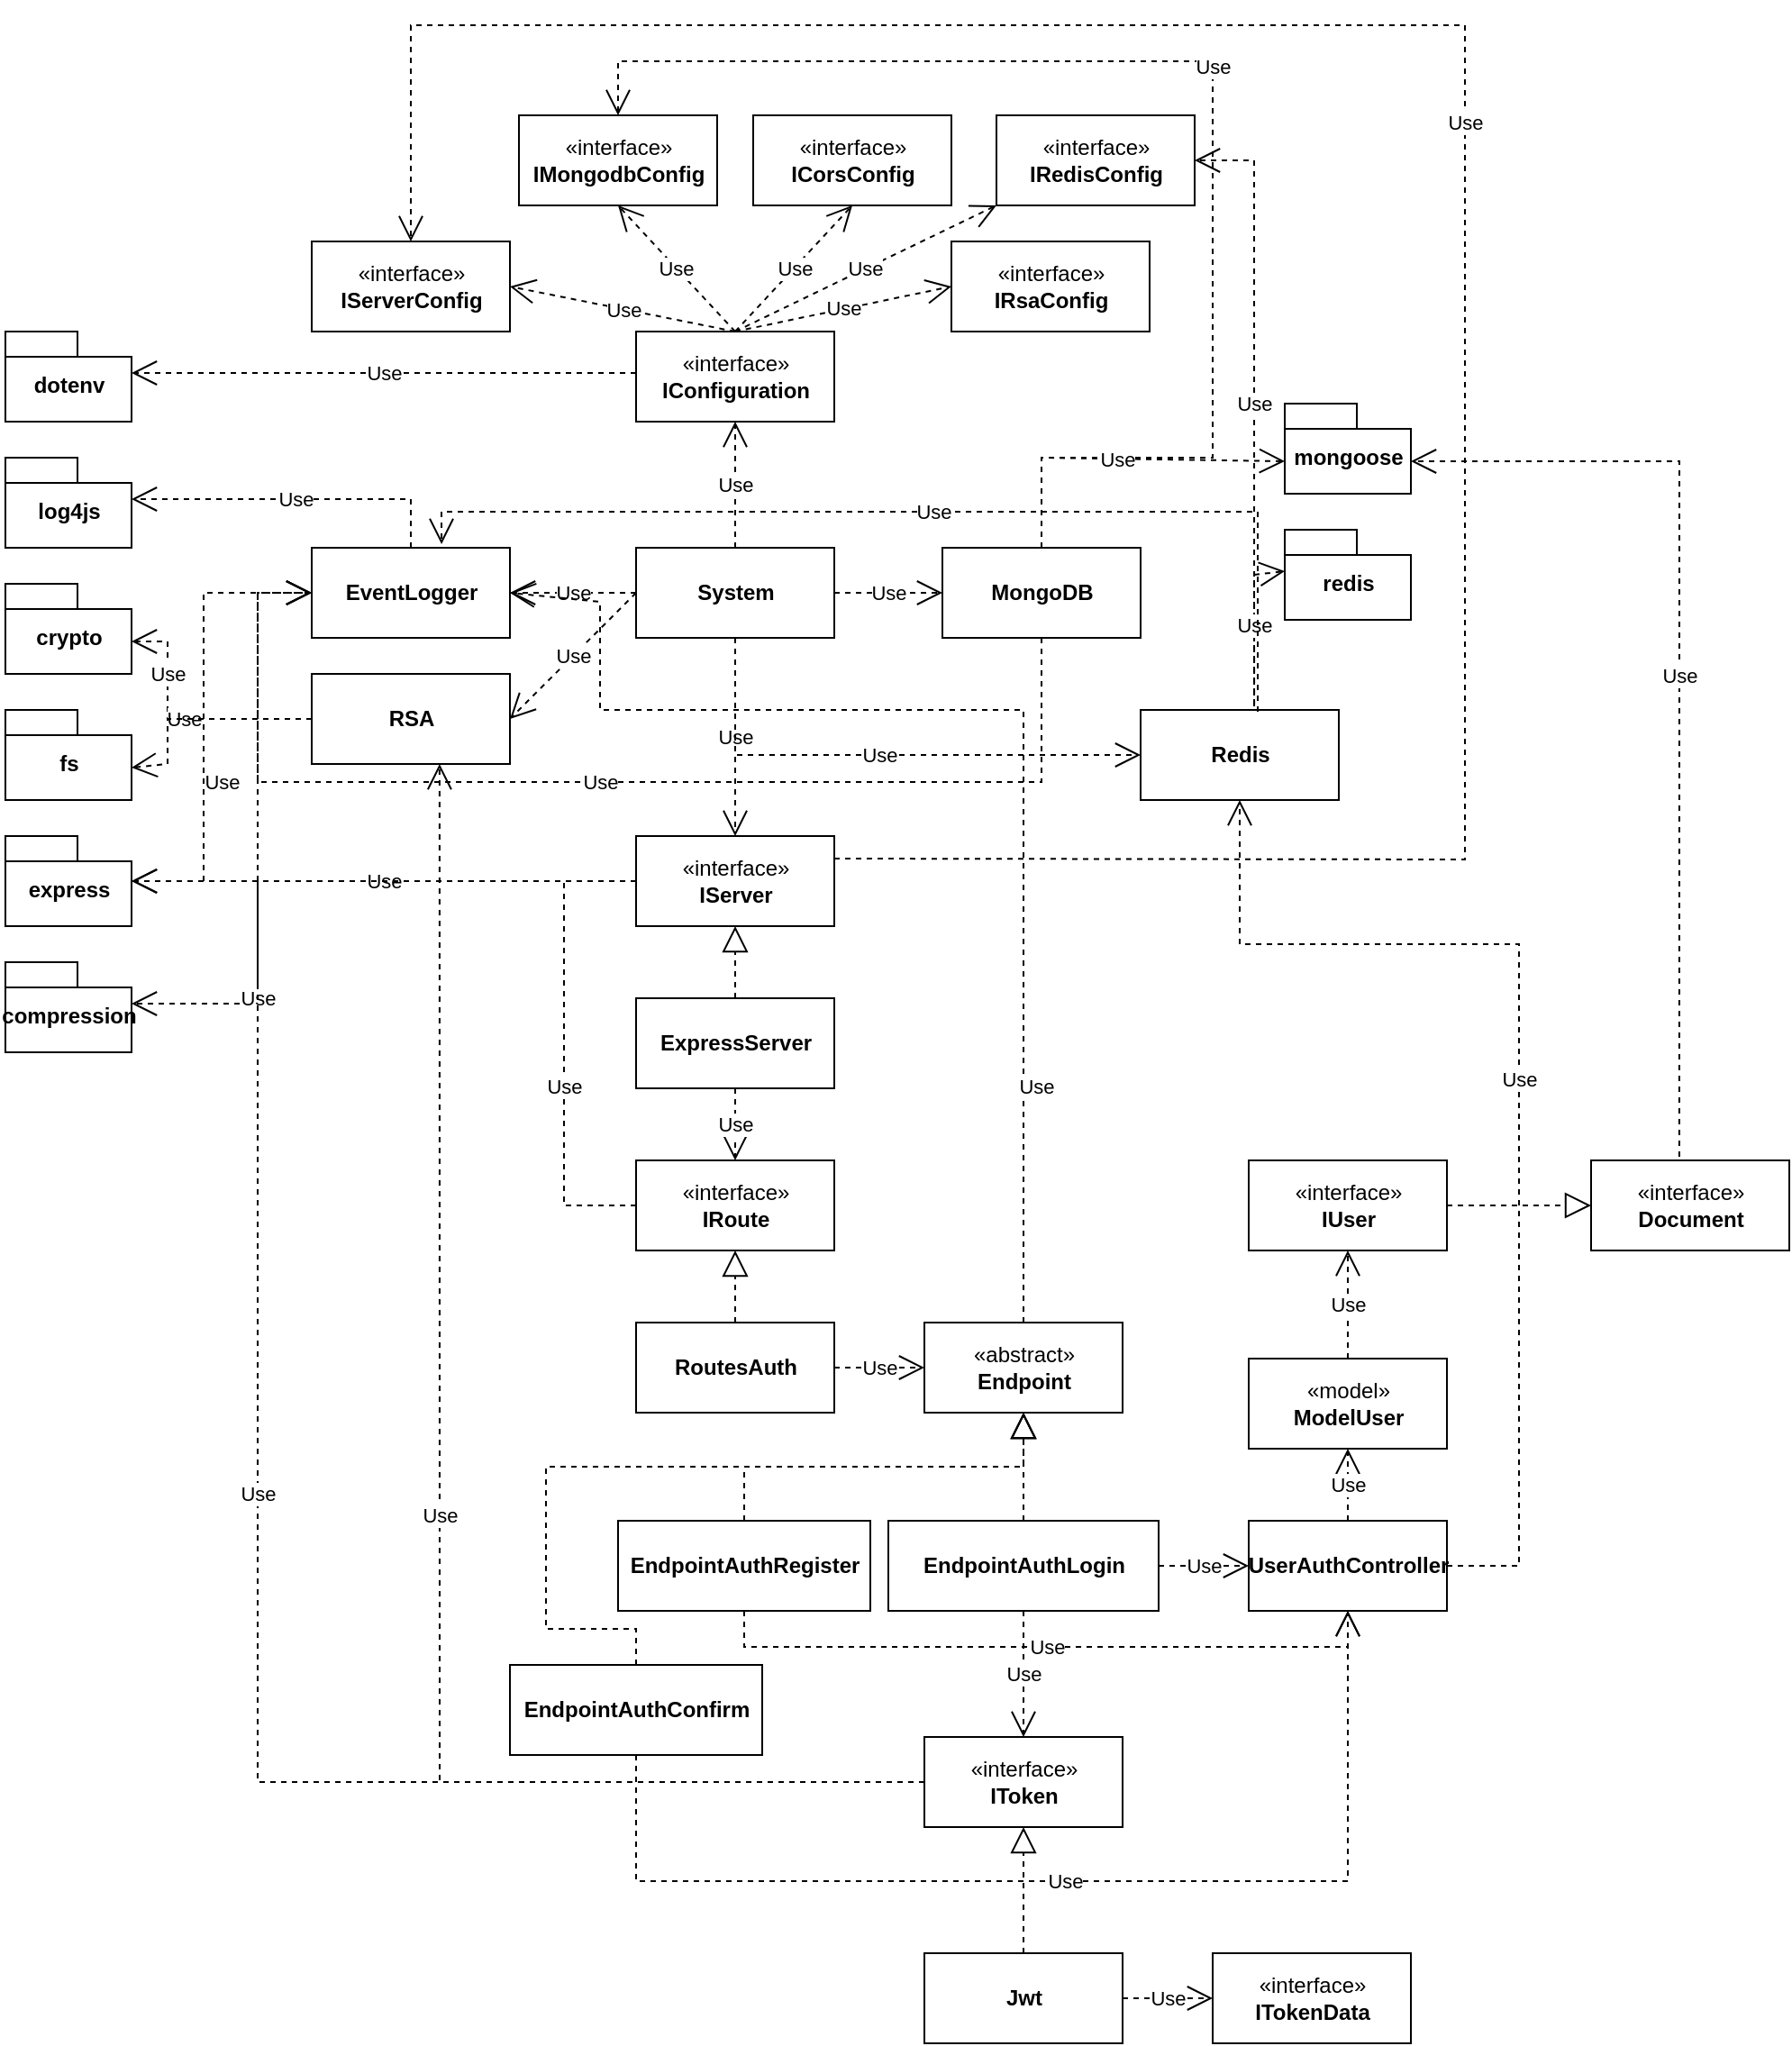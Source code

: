 <mxfile version="17.2.4" type="device"><diagram id="6Z5-7DVcIzeGbHoEJOS7" name="Seite-1"><mxGraphModel dx="1186" dy="773" grid="1" gridSize="10" guides="1" tooltips="1" connect="1" arrows="1" fold="1" page="1" pageScale="1" pageWidth="4681" pageHeight="3300" math="0" shadow="0"><root><mxCell id="0"/><mxCell id="1" parent="0"/><mxCell id="TeJl24mnxh_Jbmusd_PI-1" value="«interface»&lt;br&gt;&lt;b&gt;IConfiguration&lt;/b&gt;" style="html=1;" vertex="1" parent="1"><mxGeometry x="380" y="210" width="110" height="50" as="geometry"/></mxCell><mxCell id="TeJl24mnxh_Jbmusd_PI-2" value="«interface»&lt;br&gt;&lt;b&gt;IServerConfig&lt;/b&gt;" style="html=1;" vertex="1" parent="1"><mxGeometry x="200" y="160" width="110" height="50" as="geometry"/></mxCell><mxCell id="TeJl24mnxh_Jbmusd_PI-4" value="«interface»&lt;br&gt;&lt;b&gt;IMongodbConfig&lt;/b&gt;" style="html=1;" vertex="1" parent="1"><mxGeometry x="315" y="90" width="110" height="50" as="geometry"/></mxCell><mxCell id="TeJl24mnxh_Jbmusd_PI-5" value="«interface»&lt;br&gt;&lt;b&gt;ICorsConfig&lt;/b&gt;" style="html=1;" vertex="1" parent="1"><mxGeometry x="445" y="90" width="110" height="50" as="geometry"/></mxCell><mxCell id="TeJl24mnxh_Jbmusd_PI-6" value="«interface»&lt;br&gt;&lt;b&gt;IRsaConfig&lt;/b&gt;" style="html=1;" vertex="1" parent="1"><mxGeometry x="555" y="160" width="110" height="50" as="geometry"/></mxCell><mxCell id="TeJl24mnxh_Jbmusd_PI-7" value="System" style="html=1;fontStyle=1" vertex="1" parent="1"><mxGeometry x="380" y="330" width="110" height="50" as="geometry"/></mxCell><mxCell id="TeJl24mnxh_Jbmusd_PI-8" value="Use" style="endArrow=open;endSize=12;dashed=1;html=1;rounded=0;exitX=0.5;exitY=0;exitDx=0;exitDy=0;entryX=0.5;entryY=1;entryDx=0;entryDy=0;" edge="1" parent="1" source="TeJl24mnxh_Jbmusd_PI-7" target="TeJl24mnxh_Jbmusd_PI-1"><mxGeometry width="160" relative="1" as="geometry"><mxPoint x="434.5" y="320" as="sourcePoint"/><mxPoint x="434.5" y="270" as="targetPoint"/></mxGeometry></mxCell><mxCell id="TeJl24mnxh_Jbmusd_PI-9" value="Use" style="endArrow=open;endSize=12;dashed=1;html=1;rounded=0;exitX=0.5;exitY=0;exitDx=0;exitDy=0;entryX=1;entryY=0.5;entryDx=0;entryDy=0;" edge="1" parent="1" source="TeJl24mnxh_Jbmusd_PI-1" target="TeJl24mnxh_Jbmusd_PI-2"><mxGeometry width="160" relative="1" as="geometry"><mxPoint x="434.5" y="190" as="sourcePoint"/><mxPoint x="250" y="170" as="targetPoint"/></mxGeometry></mxCell><mxCell id="TeJl24mnxh_Jbmusd_PI-10" value="Use" style="endArrow=open;endSize=12;dashed=1;html=1;rounded=0;exitX=0.5;exitY=0;exitDx=0;exitDy=0;entryX=0;entryY=0.5;entryDx=0;entryDy=0;" edge="1" parent="1" source="TeJl24mnxh_Jbmusd_PI-1" target="TeJl24mnxh_Jbmusd_PI-6"><mxGeometry width="160" relative="1" as="geometry"><mxPoint x="434.5" y="190" as="sourcePoint"/><mxPoint x="434.5" y="140" as="targetPoint"/></mxGeometry></mxCell><mxCell id="TeJl24mnxh_Jbmusd_PI-11" value="Use" style="endArrow=open;endSize=12;dashed=1;html=1;rounded=0;exitX=0.5;exitY=0;exitDx=0;exitDy=0;entryX=0.5;entryY=1;entryDx=0;entryDy=0;" edge="1" parent="1" source="TeJl24mnxh_Jbmusd_PI-1" target="TeJl24mnxh_Jbmusd_PI-4"><mxGeometry width="160" relative="1" as="geometry"><mxPoint x="434.5" y="190" as="sourcePoint"/><mxPoint x="434.5" y="140" as="targetPoint"/></mxGeometry></mxCell><mxCell id="TeJl24mnxh_Jbmusd_PI-12" value="Use" style="endArrow=open;endSize=12;dashed=1;html=1;rounded=0;entryX=0.5;entryY=1;entryDx=0;entryDy=0;" edge="1" parent="1" target="TeJl24mnxh_Jbmusd_PI-5"><mxGeometry width="160" relative="1" as="geometry"><mxPoint x="435" y="210" as="sourcePoint"/><mxPoint x="470" y="160" as="targetPoint"/></mxGeometry></mxCell><mxCell id="TeJl24mnxh_Jbmusd_PI-13" value="EventLogger" style="html=1;fontStyle=1" vertex="1" parent="1"><mxGeometry x="200" y="330" width="110" height="50" as="geometry"/></mxCell><mxCell id="TeJl24mnxh_Jbmusd_PI-14" value="Use" style="endArrow=open;endSize=12;dashed=1;html=1;rounded=0;exitX=0;exitY=0.5;exitDx=0;exitDy=0;entryX=1;entryY=0.5;entryDx=0;entryDy=0;" edge="1" parent="1" source="TeJl24mnxh_Jbmusd_PI-7" target="TeJl24mnxh_Jbmusd_PI-13"><mxGeometry width="160" relative="1" as="geometry"><mxPoint x="365" y="354.5" as="sourcePoint"/><mxPoint x="320" y="355" as="targetPoint"/></mxGeometry></mxCell><mxCell id="TeJl24mnxh_Jbmusd_PI-15" value="&lt;b&gt;RSA&lt;/b&gt;" style="html=1;" vertex="1" parent="1"><mxGeometry x="200" y="400" width="110" height="50" as="geometry"/></mxCell><mxCell id="TeJl24mnxh_Jbmusd_PI-16" value="Use" style="endArrow=open;endSize=12;dashed=1;html=1;rounded=0;exitX=0;exitY=0.5;exitDx=0;exitDy=0;entryX=1;entryY=0.5;entryDx=0;entryDy=0;" edge="1" parent="1" source="TeJl24mnxh_Jbmusd_PI-7" target="TeJl24mnxh_Jbmusd_PI-15"><mxGeometry width="160" relative="1" as="geometry"><mxPoint x="390" y="424.5" as="sourcePoint"/><mxPoint x="330" y="425" as="targetPoint"/></mxGeometry></mxCell><mxCell id="TeJl24mnxh_Jbmusd_PI-18" value="MongoDB" style="html=1;fontStyle=1" vertex="1" parent="1"><mxGeometry x="550" y="330" width="110" height="50" as="geometry"/></mxCell><mxCell id="TeJl24mnxh_Jbmusd_PI-19" value="Use" style="endArrow=open;endSize=12;dashed=1;html=1;rounded=0;exitX=0.5;exitY=0;exitDx=0;exitDy=0;entryX=0.5;entryY=0;entryDx=0;entryDy=0;" edge="1" parent="1" source="TeJl24mnxh_Jbmusd_PI-18" target="TeJl24mnxh_Jbmusd_PI-4"><mxGeometry width="160" relative="1" as="geometry"><mxPoint x="604.5" y="300" as="sourcePoint"/><mxPoint x="600" y="70" as="targetPoint"/><Array as="points"><mxPoint x="605" y="280"/><mxPoint x="700" y="280"/><mxPoint x="700" y="60"/><mxPoint x="370" y="60"/></Array></mxGeometry></mxCell><mxCell id="TeJl24mnxh_Jbmusd_PI-20" value="Use" style="endArrow=open;endSize=12;dashed=1;html=1;rounded=0;entryX=0;entryY=0.5;entryDx=0;entryDy=0;exitX=1;exitY=0.5;exitDx=0;exitDy=0;" edge="1" parent="1" source="TeJl24mnxh_Jbmusd_PI-7" target="TeJl24mnxh_Jbmusd_PI-18"><mxGeometry width="160" relative="1" as="geometry"><mxPoint x="510" y="355" as="sourcePoint"/><mxPoint x="540" y="354.5" as="targetPoint"/></mxGeometry></mxCell><mxCell id="TeJl24mnxh_Jbmusd_PI-21" value="Use" style="endArrow=open;endSize=12;dashed=1;html=1;rounded=0;exitX=0.5;exitY=1;exitDx=0;exitDy=0;entryX=0;entryY=0.5;entryDx=0;entryDy=0;" edge="1" parent="1" source="TeJl24mnxh_Jbmusd_PI-18" target="TeJl24mnxh_Jbmusd_PI-13"><mxGeometry width="160" relative="1" as="geometry"><mxPoint x="604.5" y="395" as="sourcePoint"/><mxPoint x="140" y="360" as="targetPoint"/><Array as="points"><mxPoint x="605" y="460"/><mxPoint x="170" y="460"/><mxPoint x="170" y="355"/></Array></mxGeometry></mxCell><mxCell id="TeJl24mnxh_Jbmusd_PI-22" value="«interface»&lt;br&gt;&lt;b&gt;IServer&lt;/b&gt;" style="html=1;" vertex="1" parent="1"><mxGeometry x="380" y="490" width="110" height="50" as="geometry"/></mxCell><mxCell id="TeJl24mnxh_Jbmusd_PI-23" value="Use" style="endArrow=open;endSize=12;dashed=1;html=1;rounded=0;entryX=0.5;entryY=0;entryDx=0;entryDy=0;exitX=0.5;exitY=1;exitDx=0;exitDy=0;" edge="1" parent="1" source="TeJl24mnxh_Jbmusd_PI-7" target="TeJl24mnxh_Jbmusd_PI-22"><mxGeometry width="160" relative="1" as="geometry"><mxPoint x="434.5" y="400" as="sourcePoint"/><mxPoint x="434.5" y="450" as="targetPoint"/></mxGeometry></mxCell><mxCell id="TeJl24mnxh_Jbmusd_PI-24" value="ExpressServer" style="html=1;fontStyle=1" vertex="1" parent="1"><mxGeometry x="380" y="580" width="110" height="50" as="geometry"/></mxCell><mxCell id="TeJl24mnxh_Jbmusd_PI-25" value="" style="endArrow=block;dashed=1;endFill=0;endSize=12;html=1;rounded=0;exitX=0.5;exitY=0;exitDx=0;exitDy=0;entryX=0.5;entryY=1;entryDx=0;entryDy=0;" edge="1" parent="1" source="TeJl24mnxh_Jbmusd_PI-24" target="TeJl24mnxh_Jbmusd_PI-22"><mxGeometry width="160" relative="1" as="geometry"><mxPoint x="435" y="570" as="sourcePoint"/><mxPoint x="435" y="550" as="targetPoint"/></mxGeometry></mxCell><mxCell id="TeJl24mnxh_Jbmusd_PI-26" value="Use" style="endArrow=open;endSize=12;dashed=1;html=1;rounded=0;exitX=0;exitY=0.5;exitDx=0;exitDy=0;entryX=0;entryY=0.5;entryDx=0;entryDy=0;" edge="1" parent="1" source="TeJl24mnxh_Jbmusd_PI-22" target="TeJl24mnxh_Jbmusd_PI-13"><mxGeometry x="0.283" y="-10" width="160" relative="1" as="geometry"><mxPoint x="350" y="514.5" as="sourcePoint"/><mxPoint x="130" y="360" as="targetPoint"/><Array as="points"><mxPoint x="140" y="515"/><mxPoint x="140" y="355"/></Array><mxPoint as="offset"/></mxGeometry></mxCell><mxCell id="TeJl24mnxh_Jbmusd_PI-27" value="express" style="shape=folder;fontStyle=1;spacingTop=10;tabWidth=40;tabHeight=14;tabPosition=left;html=1;" vertex="1" parent="1"><mxGeometry x="30" y="490" width="70" height="50" as="geometry"/></mxCell><mxCell id="TeJl24mnxh_Jbmusd_PI-28" value="Use" style="endArrow=open;endSize=12;dashed=1;html=1;rounded=0;exitX=0;exitY=0.5;exitDx=0;exitDy=0;" edge="1" parent="1" source="TeJl24mnxh_Jbmusd_PI-22"><mxGeometry width="160" relative="1" as="geometry"><mxPoint x="320" y="514.5" as="sourcePoint"/><mxPoint x="100" y="515" as="targetPoint"/></mxGeometry></mxCell><mxCell id="TeJl24mnxh_Jbmusd_PI-29" value="log4js" style="shape=folder;fontStyle=1;spacingTop=10;tabWidth=40;tabHeight=14;tabPosition=left;html=1;" vertex="1" parent="1"><mxGeometry x="30" y="280" width="70" height="50" as="geometry"/></mxCell><mxCell id="TeJl24mnxh_Jbmusd_PI-30" value="Use" style="endArrow=open;endSize=12;dashed=1;html=1;rounded=0;entryX=0;entryY=0;entryDx=70;entryDy=23;entryPerimeter=0;exitX=0.5;exitY=0;exitDx=0;exitDy=0;" edge="1" parent="1" source="TeJl24mnxh_Jbmusd_PI-13" target="TeJl24mnxh_Jbmusd_PI-29"><mxGeometry width="160" relative="1" as="geometry"><mxPoint x="280" y="304.5" as="sourcePoint"/><mxPoint x="120" y="304.5" as="targetPoint"/><Array as="points"><mxPoint x="255" y="303"/></Array></mxGeometry></mxCell><mxCell id="TeJl24mnxh_Jbmusd_PI-31" value="mongoose" style="shape=folder;fontStyle=1;spacingTop=10;tabWidth=40;tabHeight=14;tabPosition=left;html=1;" vertex="1" parent="1"><mxGeometry x="740" y="250" width="70" height="50" as="geometry"/></mxCell><mxCell id="TeJl24mnxh_Jbmusd_PI-32" value="Use" style="endArrow=open;endSize=12;dashed=1;html=1;rounded=0;entryX=0;entryY=0;entryDx=0;entryDy=32;entryPerimeter=0;exitX=0.5;exitY=0;exitDx=0;exitDy=0;" edge="1" parent="1" source="TeJl24mnxh_Jbmusd_PI-18" target="TeJl24mnxh_Jbmusd_PI-31"><mxGeometry width="160" relative="1" as="geometry"><mxPoint x="570" y="280" as="sourcePoint"/><mxPoint x="720" y="280" as="targetPoint"/><Array as="points"><mxPoint x="605" y="280"/></Array></mxGeometry></mxCell><mxCell id="TeJl24mnxh_Jbmusd_PI-33" value="crypto" style="shape=folder;fontStyle=1;spacingTop=10;tabWidth=40;tabHeight=14;tabPosition=left;html=1;" vertex="1" parent="1"><mxGeometry x="30" y="350" width="70" height="50" as="geometry"/></mxCell><mxCell id="TeJl24mnxh_Jbmusd_PI-34" value="fs" style="shape=folder;fontStyle=1;spacingTop=10;tabWidth=40;tabHeight=14;tabPosition=left;html=1;" vertex="1" parent="1"><mxGeometry x="30" y="420" width="70" height="50" as="geometry"/></mxCell><mxCell id="TeJl24mnxh_Jbmusd_PI-35" value="Use" style="endArrow=open;endSize=12;dashed=1;html=1;rounded=0;exitX=0;exitY=0.5;exitDx=0;exitDy=0;entryX=0;entryY=0;entryDx=70;entryDy=32;entryPerimeter=0;" edge="1" parent="1" source="TeJl24mnxh_Jbmusd_PI-15" target="TeJl24mnxh_Jbmusd_PI-33"><mxGeometry width="160" relative="1" as="geometry"><mxPoint x="180" y="430" as="sourcePoint"/><mxPoint x="40" y="424.5" as="targetPoint"/><Array as="points"><mxPoint x="120" y="425"/><mxPoint x="120" y="382"/></Array></mxGeometry></mxCell><mxCell id="TeJl24mnxh_Jbmusd_PI-36" value="Use" style="endArrow=open;endSize=12;dashed=1;html=1;rounded=0;entryX=0;entryY=0;entryDx=70;entryDy=32;entryPerimeter=0;exitX=0;exitY=0.5;exitDx=0;exitDy=0;" edge="1" parent="1" source="TeJl24mnxh_Jbmusd_PI-15" target="TeJl24mnxh_Jbmusd_PI-34"><mxGeometry x="0.279" y="-25" width="160" relative="1" as="geometry"><mxPoint x="190" y="425" as="sourcePoint"/><mxPoint x="40" y="424.5" as="targetPoint"/><Array as="points"><mxPoint x="120" y="425"/><mxPoint x="120" y="450"/></Array><mxPoint x="25" y="-25" as="offset"/></mxGeometry></mxCell><mxCell id="TeJl24mnxh_Jbmusd_PI-37" value="dotenv" style="shape=folder;fontStyle=1;spacingTop=10;tabWidth=40;tabHeight=14;tabPosition=left;html=1;" vertex="1" parent="1"><mxGeometry x="30" y="210" width="70" height="50" as="geometry"/></mxCell><mxCell id="TeJl24mnxh_Jbmusd_PI-38" value="Use" style="endArrow=open;endSize=12;dashed=1;html=1;rounded=0;entryX=0;entryY=0;entryDx=70;entryDy=23;entryPerimeter=0;" edge="1" parent="1" target="TeJl24mnxh_Jbmusd_PI-37"><mxGeometry width="160" relative="1" as="geometry"><mxPoint x="380" y="233" as="sourcePoint"/><mxPoint x="175" y="234.5" as="targetPoint"/></mxGeometry></mxCell><mxCell id="TeJl24mnxh_Jbmusd_PI-39" value="compression" style="shape=folder;fontStyle=1;spacingTop=10;tabWidth=40;tabHeight=14;tabPosition=left;html=1;" vertex="1" parent="1"><mxGeometry x="30" y="560" width="70" height="50" as="geometry"/></mxCell><mxCell id="TeJl24mnxh_Jbmusd_PI-40" value="Use" style="endArrow=open;endSize=12;dashed=1;html=1;rounded=0;exitX=0;exitY=0.5;exitDx=0;exitDy=0;entryX=0;entryY=0;entryDx=70;entryDy=23;entryPerimeter=0;" edge="1" parent="1" source="TeJl24mnxh_Jbmusd_PI-22" target="TeJl24mnxh_Jbmusd_PI-39"><mxGeometry x="0.581" width="160" relative="1" as="geometry"><mxPoint x="390" y="525" as="sourcePoint"/><mxPoint x="110" y="525" as="targetPoint"/><Array as="points"><mxPoint x="170" y="515"/><mxPoint x="170" y="583"/></Array><mxPoint as="offset"/></mxGeometry></mxCell><mxCell id="TeJl24mnxh_Jbmusd_PI-41" value="«interface»&lt;br&gt;&lt;b&gt;IRoute&lt;/b&gt;" style="html=1;" vertex="1" parent="1"><mxGeometry x="380" y="670" width="110" height="50" as="geometry"/></mxCell><mxCell id="TeJl24mnxh_Jbmusd_PI-42" value="&lt;b&gt;RoutesAuth&lt;/b&gt;" style="html=1;" vertex="1" parent="1"><mxGeometry x="380" y="760" width="110" height="50" as="geometry"/></mxCell><mxCell id="TeJl24mnxh_Jbmusd_PI-43" value="Use" style="endArrow=open;endSize=12;dashed=1;html=1;rounded=0;entryX=0.5;entryY=0;entryDx=0;entryDy=0;exitX=0.5;exitY=1;exitDx=0;exitDy=0;" edge="1" parent="1" source="TeJl24mnxh_Jbmusd_PI-24" target="TeJl24mnxh_Jbmusd_PI-41"><mxGeometry width="160" relative="1" as="geometry"><mxPoint x="434.5" y="630" as="sourcePoint"/><mxPoint x="435" y="660" as="targetPoint"/></mxGeometry></mxCell><mxCell id="TeJl24mnxh_Jbmusd_PI-44" value="" style="endArrow=block;dashed=1;endFill=0;endSize=12;html=1;rounded=0;exitX=0.5;exitY=0;exitDx=0;exitDy=0;entryX=0.5;entryY=1;entryDx=0;entryDy=0;" edge="1" parent="1" source="TeJl24mnxh_Jbmusd_PI-42" target="TeJl24mnxh_Jbmusd_PI-41"><mxGeometry width="160" relative="1" as="geometry"><mxPoint x="434.5" y="750" as="sourcePoint"/><mxPoint x="435" y="730" as="targetPoint"/></mxGeometry></mxCell><mxCell id="TeJl24mnxh_Jbmusd_PI-45" value="Use" style="endArrow=open;endSize=12;dashed=1;html=1;rounded=0;exitX=0;exitY=0.5;exitDx=0;exitDy=0;" edge="1" parent="1" source="TeJl24mnxh_Jbmusd_PI-41"><mxGeometry x="-0.54" width="160" relative="1" as="geometry"><mxPoint x="350" y="604.5" as="sourcePoint"/><mxPoint x="100" y="515" as="targetPoint"/><Array as="points"><mxPoint x="340" y="695"/><mxPoint x="340" y="515"/></Array><mxPoint as="offset"/></mxGeometry></mxCell><mxCell id="TeJl24mnxh_Jbmusd_PI-46" value="Use" style="endArrow=open;endSize=12;dashed=1;html=1;rounded=0;exitX=1;exitY=0.25;exitDx=0;exitDy=0;entryX=0.5;entryY=0;entryDx=0;entryDy=0;" edge="1" parent="1" source="TeJl24mnxh_Jbmusd_PI-22" target="TeJl24mnxh_Jbmusd_PI-2"><mxGeometry width="160" relative="1" as="geometry"><mxPoint x="500" y="510" as="sourcePoint"/><mxPoint x="590" y="40" as="targetPoint"/><Array as="points"><mxPoint x="840" y="503"/><mxPoint x="840" y="40"/><mxPoint x="255" y="40"/></Array></mxGeometry></mxCell><mxCell id="TeJl24mnxh_Jbmusd_PI-47" value="«abstract»&lt;br&gt;&lt;b&gt;Endpoint&lt;/b&gt;" style="html=1;" vertex="1" parent="1"><mxGeometry x="540" y="760" width="110" height="50" as="geometry"/></mxCell><mxCell id="TeJl24mnxh_Jbmusd_PI-48" value="EndpointAuthLogin" style="html=1;fontStyle=1" vertex="1" parent="1"><mxGeometry x="520" y="870" width="150" height="50" as="geometry"/></mxCell><mxCell id="TeJl24mnxh_Jbmusd_PI-49" value="Use" style="endArrow=open;endSize=12;dashed=1;html=1;rounded=0;exitX=1;exitY=0.5;exitDx=0;exitDy=0;entryX=0;entryY=0.5;entryDx=0;entryDy=0;" edge="1" parent="1" source="TeJl24mnxh_Jbmusd_PI-42" target="TeJl24mnxh_Jbmusd_PI-47"><mxGeometry width="160" relative="1" as="geometry"><mxPoint x="500" y="784.5" as="sourcePoint"/><mxPoint x="530" y="785" as="targetPoint"/></mxGeometry></mxCell><mxCell id="TeJl24mnxh_Jbmusd_PI-50" value="" style="endArrow=block;dashed=1;endFill=0;endSize=12;html=1;rounded=0;exitX=0.5;exitY=0;exitDx=0;exitDy=0;entryX=0.5;entryY=1;entryDx=0;entryDy=0;" edge="1" parent="1" source="TeJl24mnxh_Jbmusd_PI-48" target="TeJl24mnxh_Jbmusd_PI-47"><mxGeometry width="160" relative="1" as="geometry"><mxPoint x="590" y="830" as="sourcePoint"/><mxPoint x="595" y="820" as="targetPoint"/></mxGeometry></mxCell><mxCell id="TeJl24mnxh_Jbmusd_PI-51" value="EndpointAuthRegister" style="html=1;fontStyle=1" vertex="1" parent="1"><mxGeometry x="370" y="870" width="140" height="50" as="geometry"/></mxCell><mxCell id="TeJl24mnxh_Jbmusd_PI-52" value="" style="endArrow=block;dashed=1;endFill=0;endSize=12;html=1;rounded=0;exitX=0.5;exitY=0;exitDx=0;exitDy=0;entryX=0.5;entryY=1;entryDx=0;entryDy=0;" edge="1" parent="1" source="TeJl24mnxh_Jbmusd_PI-51" target="TeJl24mnxh_Jbmusd_PI-47"><mxGeometry width="160" relative="1" as="geometry"><mxPoint x="605" y="880" as="sourcePoint"/><mxPoint x="605" y="820" as="targetPoint"/><Array as="points"><mxPoint x="440" y="840"/><mxPoint x="595" y="840"/></Array></mxGeometry></mxCell><mxCell id="TeJl24mnxh_Jbmusd_PI-53" value="Use" style="endArrow=open;endSize=12;dashed=1;html=1;rounded=0;exitX=0.5;exitY=0;exitDx=0;exitDy=0;" edge="1" parent="1" source="TeJl24mnxh_Jbmusd_PI-47"><mxGeometry x="-0.618" y="-7" width="160" relative="1" as="geometry"><mxPoint x="590" y="720" as="sourcePoint"/><mxPoint x="310" y="355" as="targetPoint"/><Array as="points"><mxPoint x="595" y="420"/><mxPoint x="360" y="420"/><mxPoint x="360" y="360"/></Array><mxPoint as="offset"/></mxGeometry></mxCell><mxCell id="TeJl24mnxh_Jbmusd_PI-54" value="UserAuthController" style="html=1;fontStyle=1" vertex="1" parent="1"><mxGeometry x="720" y="870" width="110" height="50" as="geometry"/></mxCell><mxCell id="TeJl24mnxh_Jbmusd_PI-55" value="Use" style="endArrow=open;endSize=12;dashed=1;html=1;rounded=0;exitX=1;exitY=0.5;exitDx=0;exitDy=0;entryX=0;entryY=0.5;entryDx=0;entryDy=0;" edge="1" parent="1" source="TeJl24mnxh_Jbmusd_PI-48" target="TeJl24mnxh_Jbmusd_PI-54"><mxGeometry width="160" relative="1" as="geometry"><mxPoint x="660" y="894.5" as="sourcePoint"/><mxPoint x="710" y="895" as="targetPoint"/></mxGeometry></mxCell><mxCell id="TeJl24mnxh_Jbmusd_PI-56" value="«model»&lt;br&gt;&lt;b&gt;ModelUser&lt;/b&gt;" style="html=1;" vertex="1" parent="1"><mxGeometry x="720" y="780" width="110" height="50" as="geometry"/></mxCell><mxCell id="TeJl24mnxh_Jbmusd_PI-57" value="Use" style="endArrow=open;endSize=12;dashed=1;html=1;rounded=0;exitX=0.5;exitY=0;exitDx=0;exitDy=0;entryX=0.5;entryY=1;entryDx=0;entryDy=0;" edge="1" parent="1" source="TeJl24mnxh_Jbmusd_PI-54" target="TeJl24mnxh_Jbmusd_PI-56"><mxGeometry width="160" relative="1" as="geometry"><mxPoint x="774.5" y="880" as="sourcePoint"/><mxPoint x="775" y="840" as="targetPoint"/></mxGeometry></mxCell><mxCell id="TeJl24mnxh_Jbmusd_PI-58" value="«interface»&lt;br&gt;&lt;b&gt;IUser&lt;/b&gt;" style="html=1;" vertex="1" parent="1"><mxGeometry x="720" y="670" width="110" height="50" as="geometry"/></mxCell><mxCell id="TeJl24mnxh_Jbmusd_PI-59" value="Use" style="endArrow=open;endSize=12;dashed=1;html=1;rounded=0;exitX=0.5;exitY=0;exitDx=0;exitDy=0;entryX=0.5;entryY=1;entryDx=0;entryDy=0;" edge="1" parent="1" source="TeJl24mnxh_Jbmusd_PI-56" target="TeJl24mnxh_Jbmusd_PI-58"><mxGeometry width="160" relative="1" as="geometry"><mxPoint x="775" y="760" as="sourcePoint"/><mxPoint x="775" y="730" as="targetPoint"/></mxGeometry></mxCell><mxCell id="TeJl24mnxh_Jbmusd_PI-60" value="«interface»&lt;br&gt;&lt;b&gt;Document&lt;/b&gt;" style="html=1;" vertex="1" parent="1"><mxGeometry x="910" y="670" width="110" height="50" as="geometry"/></mxCell><mxCell id="TeJl24mnxh_Jbmusd_PI-61" value="" style="endArrow=block;dashed=1;endFill=0;endSize=12;html=1;rounded=0;exitX=1;exitY=0.5;exitDx=0;exitDy=0;entryX=0;entryY=0.5;entryDx=0;entryDy=0;" edge="1" parent="1" source="TeJl24mnxh_Jbmusd_PI-58" target="TeJl24mnxh_Jbmusd_PI-60"><mxGeometry width="160" relative="1" as="geometry"><mxPoint x="840" y="694.5" as="sourcePoint"/><mxPoint x="900" y="695" as="targetPoint"/></mxGeometry></mxCell><mxCell id="TeJl24mnxh_Jbmusd_PI-63" value="Use" style="endArrow=open;endSize=12;dashed=1;html=1;rounded=0;exitX=0.445;exitY=-0.04;exitDx=0;exitDy=0;exitPerimeter=0;entryX=0;entryY=0;entryDx=70;entryDy=32;entryPerimeter=0;" edge="1" parent="1" source="TeJl24mnxh_Jbmusd_PI-60" target="TeJl24mnxh_Jbmusd_PI-31"><mxGeometry width="160" relative="1" as="geometry"><mxPoint x="960" y="640" as="sourcePoint"/><mxPoint x="960" y="290" as="targetPoint"/><Array as="points"><mxPoint x="959" y="282"/></Array></mxGeometry></mxCell><mxCell id="TeJl24mnxh_Jbmusd_PI-64" value="«interface»&lt;br&gt;&lt;b&gt;IToken&lt;/b&gt;" style="html=1;" vertex="1" parent="1"><mxGeometry x="540" y="990" width="110" height="50" as="geometry"/></mxCell><mxCell id="TeJl24mnxh_Jbmusd_PI-65" value="Use" style="endArrow=open;endSize=12;dashed=1;html=1;rounded=0;entryX=0.5;entryY=0;entryDx=0;entryDy=0;exitX=0.5;exitY=1;exitDx=0;exitDy=0;" edge="1" parent="1" source="TeJl24mnxh_Jbmusd_PI-48" target="TeJl24mnxh_Jbmusd_PI-64"><mxGeometry width="160" relative="1" as="geometry"><mxPoint x="594.5" y="930" as="sourcePoint"/><mxPoint x="594.5" y="980" as="targetPoint"/></mxGeometry></mxCell><mxCell id="TeJl24mnxh_Jbmusd_PI-66" value="Use" style="endArrow=open;endSize=12;dashed=1;html=1;rounded=0;exitX=0;exitY=0.5;exitDx=0;exitDy=0;entryX=0.645;entryY=1;entryDx=0;entryDy=0;entryPerimeter=0;" edge="1" parent="1" source="TeJl24mnxh_Jbmusd_PI-64" target="TeJl24mnxh_Jbmusd_PI-15"><mxGeometry width="160" relative="1" as="geometry"><mxPoint x="520" y="1014.5" as="sourcePoint"/><mxPoint x="270" y="460" as="targetPoint"/><Array as="points"><mxPoint x="271" y="1015"/></Array></mxGeometry></mxCell><mxCell id="TeJl24mnxh_Jbmusd_PI-67" value="Use" style="endArrow=open;endSize=12;dashed=1;html=1;rounded=0;exitX=0;exitY=0.5;exitDx=0;exitDy=0;entryX=0;entryY=0.5;entryDx=0;entryDy=0;" edge="1" parent="1" source="TeJl24mnxh_Jbmusd_PI-64" target="TeJl24mnxh_Jbmusd_PI-13"><mxGeometry width="160" relative="1" as="geometry"><mxPoint x="315" y="1014.5" as="sourcePoint"/><mxPoint x="200" y="360" as="targetPoint"/><Array as="points"><mxPoint x="170" y="1015"/><mxPoint x="170" y="355"/></Array></mxGeometry></mxCell><mxCell id="TeJl24mnxh_Jbmusd_PI-68" value="Jwt" style="html=1;fontStyle=1" vertex="1" parent="1"><mxGeometry x="540" y="1110" width="110" height="50" as="geometry"/></mxCell><mxCell id="TeJl24mnxh_Jbmusd_PI-69" value="" style="endArrow=block;dashed=1;endFill=0;endSize=12;html=1;rounded=0;exitX=0.5;exitY=0;exitDx=0;exitDy=0;entryX=0.5;entryY=1;entryDx=0;entryDy=0;" edge="1" parent="1" source="TeJl24mnxh_Jbmusd_PI-68" target="TeJl24mnxh_Jbmusd_PI-64"><mxGeometry width="160" relative="1" as="geometry"><mxPoint x="595" y="1100" as="sourcePoint"/><mxPoint x="595" y="1070" as="targetPoint"/></mxGeometry></mxCell><mxCell id="TeJl24mnxh_Jbmusd_PI-70" value="«interface»&lt;br&gt;&lt;b&gt;ITokenData&lt;/b&gt;" style="html=1;" vertex="1" parent="1"><mxGeometry x="700" y="1110" width="110" height="50" as="geometry"/></mxCell><mxCell id="TeJl24mnxh_Jbmusd_PI-71" value="Use" style="endArrow=open;endSize=12;dashed=1;html=1;rounded=0;entryX=0;entryY=0.5;entryDx=0;entryDy=0;exitX=1;exitY=0.5;exitDx=0;exitDy=0;" edge="1" parent="1" source="TeJl24mnxh_Jbmusd_PI-68" target="TeJl24mnxh_Jbmusd_PI-70"><mxGeometry width="160" relative="1" as="geometry"><mxPoint x="670" y="1140" as="sourcePoint"/><mxPoint x="690" y="1135" as="targetPoint"/></mxGeometry></mxCell><mxCell id="TeJl24mnxh_Jbmusd_PI-72" value="Use" style="endArrow=open;endSize=12;dashed=1;html=1;rounded=0;exitX=0.5;exitY=1;exitDx=0;exitDy=0;entryX=0.5;entryY=1;entryDx=0;entryDy=0;" edge="1" parent="1" source="TeJl24mnxh_Jbmusd_PI-51" target="TeJl24mnxh_Jbmusd_PI-54"><mxGeometry width="160" relative="1" as="geometry"><mxPoint x="464.5" y="940" as="sourcePoint"/><mxPoint x="720" y="940" as="targetPoint"/><Array as="points"><mxPoint x="440" y="940"/><mxPoint x="775" y="940"/></Array></mxGeometry></mxCell><mxCell id="TeJl24mnxh_Jbmusd_PI-73" value="EndpointAuthConfirm" style="html=1;fontStyle=1" vertex="1" parent="1"><mxGeometry x="310" y="950" width="140" height="50" as="geometry"/></mxCell><mxCell id="TeJl24mnxh_Jbmusd_PI-74" value="Use" style="endArrow=open;endSize=12;dashed=1;html=1;rounded=0;exitX=0.5;exitY=1;exitDx=0;exitDy=0;entryX=0.5;entryY=1;entryDx=0;entryDy=0;" edge="1" parent="1" source="TeJl24mnxh_Jbmusd_PI-73" target="TeJl24mnxh_Jbmusd_PI-54"><mxGeometry width="160" relative="1" as="geometry"><mxPoint x="379" y="1000" as="sourcePoint"/><mxPoint x="770" y="920" as="targetPoint"/><Array as="points"><mxPoint x="380" y="1070"/><mxPoint x="775" y="1070"/></Array></mxGeometry></mxCell><mxCell id="TeJl24mnxh_Jbmusd_PI-75" value="" style="endArrow=block;dashed=1;endFill=0;endSize=12;html=1;rounded=0;exitX=0.5;exitY=0;exitDx=0;exitDy=0;entryX=0.5;entryY=1;entryDx=0;entryDy=0;" edge="1" parent="1" source="TeJl24mnxh_Jbmusd_PI-73" target="TeJl24mnxh_Jbmusd_PI-47"><mxGeometry width="160" relative="1" as="geometry"><mxPoint x="377" y="930" as="sourcePoint"/><mxPoint x="600" y="820" as="targetPoint"/><Array as="points"><mxPoint x="380" y="930"/><mxPoint x="330" y="930"/><mxPoint x="330" y="840"/><mxPoint x="595" y="840"/></Array></mxGeometry></mxCell><mxCell id="TeJl24mnxh_Jbmusd_PI-77" value="«interface»&lt;br&gt;&lt;b&gt;IRedisConfig&lt;/b&gt;" style="html=1;" vertex="1" parent="1"><mxGeometry x="580" y="90" width="110" height="50" as="geometry"/></mxCell><mxCell id="TeJl24mnxh_Jbmusd_PI-78" value="Use" style="endArrow=open;endSize=12;dashed=1;html=1;rounded=0;exitX=0.5;exitY=0;exitDx=0;exitDy=0;entryX=0;entryY=1;entryDx=0;entryDy=0;" edge="1" parent="1" source="TeJl24mnxh_Jbmusd_PI-1" target="TeJl24mnxh_Jbmusd_PI-77"><mxGeometry width="160" relative="1" as="geometry"><mxPoint x="430" y="197.5" as="sourcePoint"/><mxPoint x="570" y="140" as="targetPoint"/></mxGeometry></mxCell><mxCell id="TeJl24mnxh_Jbmusd_PI-79" value="Redis" style="html=1;fontStyle=1" vertex="1" parent="1"><mxGeometry x="660" y="420" width="110" height="50" as="geometry"/></mxCell><mxCell id="TeJl24mnxh_Jbmusd_PI-80" value="Use" style="endArrow=open;endSize=12;dashed=1;html=1;rounded=0;entryX=0;entryY=0.5;entryDx=0;entryDy=0;exitX=0.5;exitY=1;exitDx=0;exitDy=0;" edge="1" parent="1" source="TeJl24mnxh_Jbmusd_PI-7" target="TeJl24mnxh_Jbmusd_PI-79"><mxGeometry width="160" relative="1" as="geometry"><mxPoint x="430" y="390" as="sourcePoint"/><mxPoint x="650" y="440" as="targetPoint"/><Array as="points"><mxPoint x="435" y="445"/></Array></mxGeometry></mxCell><mxCell id="TeJl24mnxh_Jbmusd_PI-81" value="Use" style="endArrow=open;endSize=12;dashed=1;html=1;rounded=0;exitX=0.573;exitY=-0.04;exitDx=0;exitDy=0;exitPerimeter=0;entryX=1;entryY=0.5;entryDx=0;entryDy=0;" edge="1" parent="1" source="TeJl24mnxh_Jbmusd_PI-79" target="TeJl24mnxh_Jbmusd_PI-77"><mxGeometry width="160" relative="1" as="geometry"><mxPoint x="720" y="400" as="sourcePoint"/><mxPoint x="720" y="120" as="targetPoint"/><Array as="points"><mxPoint x="723" y="115"/></Array></mxGeometry></mxCell><mxCell id="TeJl24mnxh_Jbmusd_PI-82" value="redis" style="shape=folder;fontStyle=1;spacingTop=10;tabWidth=40;tabHeight=14;tabPosition=left;html=1;" vertex="1" parent="1"><mxGeometry x="740" y="320" width="70" height="50" as="geometry"/></mxCell><mxCell id="TeJl24mnxh_Jbmusd_PI-83" value="Use" style="endArrow=open;endSize=12;dashed=1;html=1;rounded=0;exitX=0.573;exitY=-0.06;exitDx=0;exitDy=0;exitPerimeter=0;entryX=0;entryY=0;entryDx=0;entryDy=23;entryPerimeter=0;" edge="1" parent="1" source="TeJl24mnxh_Jbmusd_PI-79" target="TeJl24mnxh_Jbmusd_PI-82"><mxGeometry width="160" relative="1" as="geometry"><mxPoint x="720" y="410" as="sourcePoint"/><mxPoint x="720" y="360" as="targetPoint"/><Array as="points"><mxPoint x="723" y="345"/></Array></mxGeometry></mxCell><mxCell id="TeJl24mnxh_Jbmusd_PI-84" value="Use" style="endArrow=open;endSize=12;dashed=1;html=1;rounded=0;exitX=0.591;exitY=0.02;exitDx=0;exitDy=0;exitPerimeter=0;entryX=0.655;entryY=-0.04;entryDx=0;entryDy=0;entryPerimeter=0;" edge="1" parent="1" source="TeJl24mnxh_Jbmusd_PI-79" target="TeJl24mnxh_Jbmusd_PI-13"><mxGeometry width="160" relative="1" as="geometry"><mxPoint x="710" y="410" as="sourcePoint"/><mxPoint x="340" y="290" as="targetPoint"/><Array as="points"><mxPoint x="725" y="310"/><mxPoint x="272" y="310"/></Array></mxGeometry></mxCell><mxCell id="TeJl24mnxh_Jbmusd_PI-86" value="Use" style="endArrow=open;endSize=12;dashed=1;html=1;rounded=0;exitX=1;exitY=0.5;exitDx=0;exitDy=0;entryX=0.5;entryY=1;entryDx=0;entryDy=0;" edge="1" parent="1" source="TeJl24mnxh_Jbmusd_PI-54" target="TeJl24mnxh_Jbmusd_PI-79"><mxGeometry width="160" relative="1" as="geometry"><mxPoint x="840" y="890" as="sourcePoint"/><mxPoint x="870" y="600" as="targetPoint"/><Array as="points"><mxPoint x="870" y="895"/><mxPoint x="870" y="550"/><mxPoint x="715" y="550"/></Array></mxGeometry></mxCell></root></mxGraphModel></diagram></mxfile>